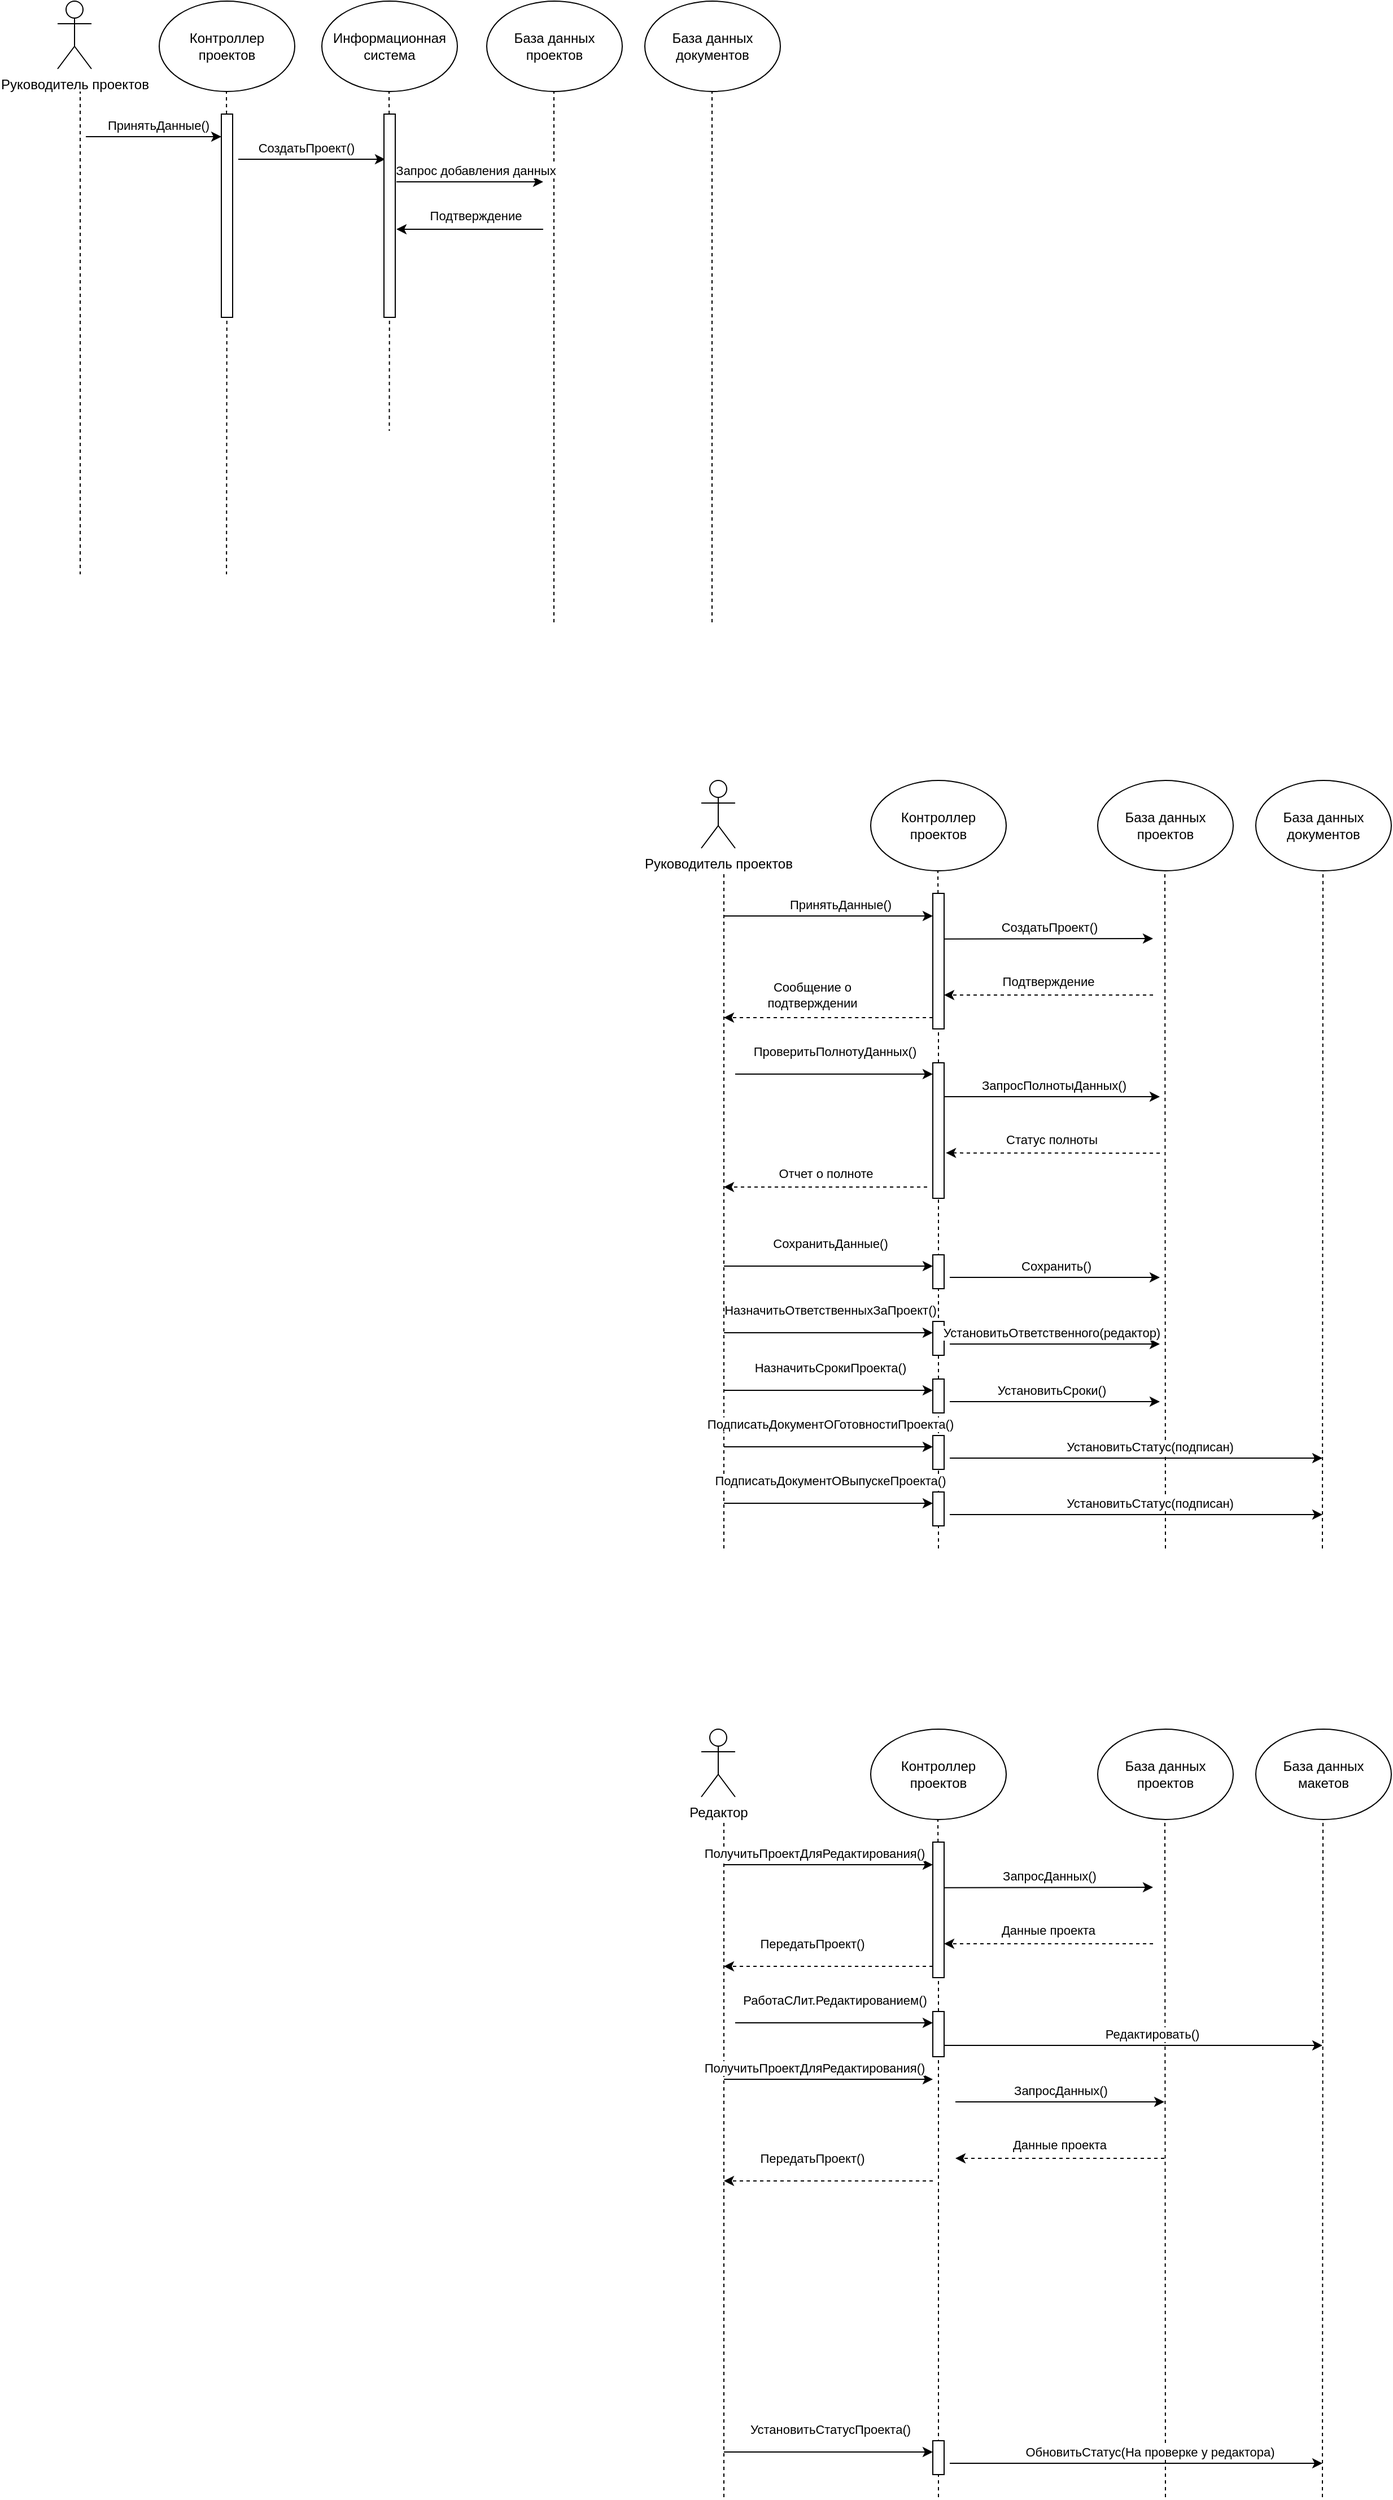 <mxfile version="28.2.8">
  <diagram name="Страница — 1" id="DvYxwW8TPpTk6Uq2UJ4M">
    <mxGraphModel dx="1226" dy="788" grid="1" gridSize="10" guides="1" tooltips="1" connect="1" arrows="1" fold="1" page="1" pageScale="1" pageWidth="827" pageHeight="1169" math="0" shadow="0">
      <root>
        <mxCell id="0" />
        <mxCell id="1" parent="0" />
        <mxCell id="XVg9VGHAfo2VBgrPnLEn-2" value="Руководитель проектов" style="shape=umlActor;verticalLabelPosition=bottom;verticalAlign=top;html=1;outlineConnect=0;" vertex="1" parent="1">
          <mxGeometry x="60" width="30" height="60" as="geometry" />
        </mxCell>
        <mxCell id="XVg9VGHAfo2VBgrPnLEn-3" value="Контроллер проектов" style="ellipse;whiteSpace=wrap;html=1;" vertex="1" parent="1">
          <mxGeometry x="150" width="120" height="80" as="geometry" />
        </mxCell>
        <mxCell id="XVg9VGHAfo2VBgrPnLEn-5" value="Информационная система" style="ellipse;whiteSpace=wrap;html=1;" vertex="1" parent="1">
          <mxGeometry x="294" width="120" height="80" as="geometry" />
        </mxCell>
        <mxCell id="XVg9VGHAfo2VBgrPnLEn-6" value="База данных проектов" style="ellipse;whiteSpace=wrap;html=1;" vertex="1" parent="1">
          <mxGeometry x="440" width="120" height="80" as="geometry" />
        </mxCell>
        <mxCell id="XVg9VGHAfo2VBgrPnLEn-8" value="" style="endArrow=none;dashed=1;html=1;rounded=0;" edge="1" parent="1">
          <mxGeometry width="50" height="50" relative="1" as="geometry">
            <mxPoint x="80" y="550" as="sourcePoint" />
            <mxPoint x="80" y="80" as="targetPoint" />
          </mxGeometry>
        </mxCell>
        <mxCell id="XVg9VGHAfo2VBgrPnLEn-9" value="" style="endArrow=none;dashed=1;html=1;rounded=0;" edge="1" parent="1" source="XVg9VGHAfo2VBgrPnLEn-21">
          <mxGeometry width="50" height="50" relative="1" as="geometry">
            <mxPoint x="209.5" y="550" as="sourcePoint" />
            <mxPoint x="209.5" y="80" as="targetPoint" />
          </mxGeometry>
        </mxCell>
        <mxCell id="XVg9VGHAfo2VBgrPnLEn-10" value="" style="endArrow=none;dashed=1;html=1;rounded=0;" edge="1" parent="1" source="XVg9VGHAfo2VBgrPnLEn-23">
          <mxGeometry width="50" height="50" relative="1" as="geometry">
            <mxPoint x="353.5" y="550" as="sourcePoint" />
            <mxPoint x="353.5" y="80" as="targetPoint" />
          </mxGeometry>
        </mxCell>
        <mxCell id="XVg9VGHAfo2VBgrPnLEn-11" value="" style="endArrow=none;dashed=1;html=1;rounded=0;" edge="1" parent="1">
          <mxGeometry width="50" height="50" relative="1" as="geometry">
            <mxPoint x="499.5" y="550" as="sourcePoint" />
            <mxPoint x="499.5" y="80" as="targetPoint" />
          </mxGeometry>
        </mxCell>
        <mxCell id="XVg9VGHAfo2VBgrPnLEn-12" value="" style="endArrow=classic;html=1;rounded=0;" edge="1" parent="1">
          <mxGeometry width="50" height="50" relative="1" as="geometry">
            <mxPoint x="85" y="120" as="sourcePoint" />
            <mxPoint x="205" y="120" as="targetPoint" />
          </mxGeometry>
        </mxCell>
        <mxCell id="XVg9VGHAfo2VBgrPnLEn-13" value="ПринятьДанные()" style="edgeLabel;html=1;align=center;verticalAlign=middle;resizable=0;points=[];" vertex="1" connectable="0" parent="XVg9VGHAfo2VBgrPnLEn-12">
          <mxGeometry x="0.212" relative="1" as="geometry">
            <mxPoint x="-9" y="-10" as="offset" />
          </mxGeometry>
        </mxCell>
        <mxCell id="XVg9VGHAfo2VBgrPnLEn-15" value="" style="endArrow=classic;html=1;rounded=0;" edge="1" parent="1">
          <mxGeometry width="50" height="50" relative="1" as="geometry">
            <mxPoint x="220" y="140" as="sourcePoint" />
            <mxPoint x="350" y="140" as="targetPoint" />
          </mxGeometry>
        </mxCell>
        <mxCell id="XVg9VGHAfo2VBgrPnLEn-16" value="СоздатьПроект()" style="edgeLabel;html=1;align=center;verticalAlign=middle;resizable=0;points=[];" vertex="1" connectable="0" parent="XVg9VGHAfo2VBgrPnLEn-15">
          <mxGeometry x="0.212" relative="1" as="geometry">
            <mxPoint x="-19" y="-10" as="offset" />
          </mxGeometry>
        </mxCell>
        <mxCell id="XVg9VGHAfo2VBgrPnLEn-17" value="" style="endArrow=classic;html=1;rounded=0;" edge="1" parent="1">
          <mxGeometry width="50" height="50" relative="1" as="geometry">
            <mxPoint x="360" y="160" as="sourcePoint" />
            <mxPoint x="490" y="160" as="targetPoint" />
          </mxGeometry>
        </mxCell>
        <mxCell id="XVg9VGHAfo2VBgrPnLEn-18" value="Запрос добавления данных" style="edgeLabel;html=1;align=center;verticalAlign=middle;resizable=0;points=[];" vertex="1" connectable="0" parent="XVg9VGHAfo2VBgrPnLEn-17">
          <mxGeometry x="0.212" relative="1" as="geometry">
            <mxPoint x="-9" y="-10" as="offset" />
          </mxGeometry>
        </mxCell>
        <mxCell id="XVg9VGHAfo2VBgrPnLEn-19" value="" style="endArrow=classic;html=1;rounded=0;" edge="1" parent="1">
          <mxGeometry width="50" height="50" relative="1" as="geometry">
            <mxPoint x="490" y="202" as="sourcePoint" />
            <mxPoint x="360" y="202" as="targetPoint" />
          </mxGeometry>
        </mxCell>
        <mxCell id="XVg9VGHAfo2VBgrPnLEn-20" value="Подтверждение" style="edgeLabel;html=1;align=center;verticalAlign=middle;resizable=0;points=[];" vertex="1" connectable="0" parent="XVg9VGHAfo2VBgrPnLEn-19">
          <mxGeometry x="0.212" relative="1" as="geometry">
            <mxPoint x="19" y="-12" as="offset" />
          </mxGeometry>
        </mxCell>
        <mxCell id="XVg9VGHAfo2VBgrPnLEn-22" value="" style="endArrow=none;dashed=1;html=1;rounded=0;" edge="1" parent="1" target="XVg9VGHAfo2VBgrPnLEn-21">
          <mxGeometry width="50" height="50" relative="1" as="geometry">
            <mxPoint x="209.5" y="550" as="sourcePoint" />
            <mxPoint x="209.5" y="80" as="targetPoint" />
          </mxGeometry>
        </mxCell>
        <mxCell id="XVg9VGHAfo2VBgrPnLEn-21" value="" style="rounded=0;whiteSpace=wrap;html=1;" vertex="1" parent="1">
          <mxGeometry x="205" y="100" width="10" height="180" as="geometry" />
        </mxCell>
        <mxCell id="XVg9VGHAfo2VBgrPnLEn-24" value="" style="endArrow=none;dashed=1;html=1;rounded=0;" edge="1" parent="1" target="XVg9VGHAfo2VBgrPnLEn-23">
          <mxGeometry width="50" height="50" relative="1" as="geometry">
            <mxPoint x="353.5" y="550" as="sourcePoint" />
            <mxPoint x="353.5" y="80" as="targetPoint" />
          </mxGeometry>
        </mxCell>
        <mxCell id="XVg9VGHAfo2VBgrPnLEn-23" value="" style="rounded=0;whiteSpace=wrap;html=1;" vertex="1" parent="1">
          <mxGeometry x="349" y="100" width="10" height="180" as="geometry" />
        </mxCell>
        <mxCell id="XVg9VGHAfo2VBgrPnLEn-26" value="База данных документов" style="ellipse;whiteSpace=wrap;html=1;" vertex="1" parent="1">
          <mxGeometry x="580" width="120" height="80" as="geometry" />
        </mxCell>
        <mxCell id="XVg9VGHAfo2VBgrPnLEn-27" value="" style="endArrow=none;dashed=1;html=1;rounded=0;" edge="1" parent="1">
          <mxGeometry width="50" height="50" relative="1" as="geometry">
            <mxPoint x="639.5" y="550" as="sourcePoint" />
            <mxPoint x="639.5" y="80" as="targetPoint" />
          </mxGeometry>
        </mxCell>
        <mxCell id="XVg9VGHAfo2VBgrPnLEn-28" value="Руководитель проектов" style="shape=umlActor;verticalLabelPosition=bottom;verticalAlign=top;html=1;outlineConnect=0;" vertex="1" parent="1">
          <mxGeometry x="630" y="690" width="30" height="60" as="geometry" />
        </mxCell>
        <mxCell id="XVg9VGHAfo2VBgrPnLEn-29" value="Контроллер проектов" style="ellipse;whiteSpace=wrap;html=1;" vertex="1" parent="1">
          <mxGeometry x="780" y="690" width="120" height="80" as="geometry" />
        </mxCell>
        <mxCell id="XVg9VGHAfo2VBgrPnLEn-31" value="База данных проектов" style="ellipse;whiteSpace=wrap;html=1;" vertex="1" parent="1">
          <mxGeometry x="981" y="690" width="120" height="80" as="geometry" />
        </mxCell>
        <mxCell id="XVg9VGHAfo2VBgrPnLEn-32" value="" style="endArrow=none;dashed=1;html=1;rounded=0;" edge="1" parent="1">
          <mxGeometry width="50" height="50" relative="1" as="geometry">
            <mxPoint x="650" y="1370" as="sourcePoint" />
            <mxPoint x="650" y="770" as="targetPoint" />
          </mxGeometry>
        </mxCell>
        <mxCell id="XVg9VGHAfo2VBgrPnLEn-33" value="" style="endArrow=none;dashed=1;html=1;rounded=0;" edge="1" parent="1" source="XVg9VGHAfo2VBgrPnLEn-45">
          <mxGeometry width="50" height="50" relative="1" as="geometry">
            <mxPoint x="839.5" y="1240" as="sourcePoint" />
            <mxPoint x="839.5" y="770" as="targetPoint" />
          </mxGeometry>
        </mxCell>
        <mxCell id="XVg9VGHAfo2VBgrPnLEn-35" value="" style="endArrow=none;dashed=1;html=1;rounded=0;" edge="1" parent="1">
          <mxGeometry width="50" height="50" relative="1" as="geometry">
            <mxPoint x="1041" y="1370" as="sourcePoint" />
            <mxPoint x="1040.5" y="770" as="targetPoint" />
          </mxGeometry>
        </mxCell>
        <mxCell id="XVg9VGHAfo2VBgrPnLEn-36" value="" style="endArrow=classic;html=1;rounded=0;" edge="1" parent="1">
          <mxGeometry width="50" height="50" relative="1" as="geometry">
            <mxPoint x="650" y="810" as="sourcePoint" />
            <mxPoint x="835" y="810" as="targetPoint" />
          </mxGeometry>
        </mxCell>
        <mxCell id="XVg9VGHAfo2VBgrPnLEn-37" value="ПринятьДанные()" style="edgeLabel;html=1;align=center;verticalAlign=middle;resizable=0;points=[];" vertex="1" connectable="0" parent="XVg9VGHAfo2VBgrPnLEn-36">
          <mxGeometry x="0.212" relative="1" as="geometry">
            <mxPoint x="-9" y="-10" as="offset" />
          </mxGeometry>
        </mxCell>
        <mxCell id="XVg9VGHAfo2VBgrPnLEn-38" value="" style="endArrow=classic;html=1;rounded=0;exitX=0.989;exitY=0.336;exitDx=0;exitDy=0;exitPerimeter=0;" edge="1" parent="1" source="XVg9VGHAfo2VBgrPnLEn-45">
          <mxGeometry width="50" height="50" relative="1" as="geometry">
            <mxPoint x="900" y="830" as="sourcePoint" />
            <mxPoint x="1030" y="830" as="targetPoint" />
          </mxGeometry>
        </mxCell>
        <mxCell id="XVg9VGHAfo2VBgrPnLEn-39" value="СоздатьПроект()" style="edgeLabel;html=1;align=center;verticalAlign=middle;resizable=0;points=[];" vertex="1" connectable="0" parent="XVg9VGHAfo2VBgrPnLEn-38">
          <mxGeometry x="0.212" relative="1" as="geometry">
            <mxPoint x="-19" y="-10" as="offset" />
          </mxGeometry>
        </mxCell>
        <mxCell id="XVg9VGHAfo2VBgrPnLEn-42" value="" style="endArrow=classic;html=1;rounded=0;dashed=1;entryX=1;entryY=0.75;entryDx=0;entryDy=0;" edge="1" parent="1" target="XVg9VGHAfo2VBgrPnLEn-45">
          <mxGeometry width="50" height="50" relative="1" as="geometry">
            <mxPoint x="1030" y="880" as="sourcePoint" />
            <mxPoint x="900" y="880" as="targetPoint" />
          </mxGeometry>
        </mxCell>
        <mxCell id="XVg9VGHAfo2VBgrPnLEn-43" value="Подтверждение" style="edgeLabel;html=1;align=center;verticalAlign=middle;resizable=0;points=[];" vertex="1" connectable="0" parent="XVg9VGHAfo2VBgrPnLEn-42">
          <mxGeometry x="0.212" relative="1" as="geometry">
            <mxPoint x="19" y="-12" as="offset" />
          </mxGeometry>
        </mxCell>
        <mxCell id="XVg9VGHAfo2VBgrPnLEn-44" value="" style="endArrow=none;dashed=1;html=1;rounded=0;" edge="1" parent="1" target="XVg9VGHAfo2VBgrPnLEn-45" source="XVg9VGHAfo2VBgrPnLEn-52">
          <mxGeometry width="50" height="50" relative="1" as="geometry">
            <mxPoint x="839.5" y="1240" as="sourcePoint" />
            <mxPoint x="839.5" y="770" as="targetPoint" />
          </mxGeometry>
        </mxCell>
        <mxCell id="XVg9VGHAfo2VBgrPnLEn-45" value="" style="rounded=0;whiteSpace=wrap;html=1;" vertex="1" parent="1">
          <mxGeometry x="835" y="790" width="10" height="120" as="geometry" />
        </mxCell>
        <mxCell id="XVg9VGHAfo2VBgrPnLEn-48" value="База данных документов" style="ellipse;whiteSpace=wrap;html=1;" vertex="1" parent="1">
          <mxGeometry x="1121" y="690" width="120" height="80" as="geometry" />
        </mxCell>
        <mxCell id="XVg9VGHAfo2VBgrPnLEn-49" value="" style="endArrow=none;dashed=1;html=1;rounded=0;" edge="1" parent="1">
          <mxGeometry width="50" height="50" relative="1" as="geometry">
            <mxPoint x="1180" y="1370" as="sourcePoint" />
            <mxPoint x="1180.5" y="770" as="targetPoint" />
          </mxGeometry>
        </mxCell>
        <mxCell id="XVg9VGHAfo2VBgrPnLEn-50" value="" style="endArrow=classic;html=1;rounded=0;" edge="1" parent="1">
          <mxGeometry width="50" height="50" relative="1" as="geometry">
            <mxPoint x="660" y="950" as="sourcePoint" />
            <mxPoint x="835" y="950" as="targetPoint" />
          </mxGeometry>
        </mxCell>
        <mxCell id="XVg9VGHAfo2VBgrPnLEn-51" value="ПроверитьПолнотуДанных()" style="edgeLabel;html=1;align=center;verticalAlign=middle;resizable=0;points=[];" vertex="1" connectable="0" parent="XVg9VGHAfo2VBgrPnLEn-50">
          <mxGeometry x="0.212" relative="1" as="geometry">
            <mxPoint x="-18" y="-20" as="offset" />
          </mxGeometry>
        </mxCell>
        <mxCell id="XVg9VGHAfo2VBgrPnLEn-53" value="" style="endArrow=none;dashed=1;html=1;rounded=0;" edge="1" parent="1" target="XVg9VGHAfo2VBgrPnLEn-52">
          <mxGeometry width="50" height="50" relative="1" as="geometry">
            <mxPoint x="840" y="1370" as="sourcePoint" />
            <mxPoint x="840" y="910" as="targetPoint" />
          </mxGeometry>
        </mxCell>
        <mxCell id="XVg9VGHAfo2VBgrPnLEn-52" value="" style="rounded=0;whiteSpace=wrap;html=1;" vertex="1" parent="1">
          <mxGeometry x="835" y="940" width="10" height="120" as="geometry" />
        </mxCell>
        <mxCell id="XVg9VGHAfo2VBgrPnLEn-54" value="" style="endArrow=classic;html=1;rounded=0;exitX=1;exitY=0.25;exitDx=0;exitDy=0;" edge="1" parent="1" source="XVg9VGHAfo2VBgrPnLEn-52">
          <mxGeometry width="50" height="50" relative="1" as="geometry">
            <mxPoint x="906" y="970" as="sourcePoint" />
            <mxPoint x="1036" y="970" as="targetPoint" />
          </mxGeometry>
        </mxCell>
        <mxCell id="XVg9VGHAfo2VBgrPnLEn-55" value="ЗапросПолнотыДанных()" style="edgeLabel;html=1;align=center;verticalAlign=middle;resizable=0;points=[];" vertex="1" connectable="0" parent="XVg9VGHAfo2VBgrPnLEn-54">
          <mxGeometry x="0.212" relative="1" as="geometry">
            <mxPoint x="-19" y="-10" as="offset" />
          </mxGeometry>
        </mxCell>
        <mxCell id="XVg9VGHAfo2VBgrPnLEn-56" value="" style="endArrow=classic;html=1;rounded=0;dashed=1;" edge="1" parent="1">
          <mxGeometry width="50" height="50" relative="1" as="geometry">
            <mxPoint x="830" y="1050" as="sourcePoint" />
            <mxPoint x="650" y="1050" as="targetPoint" />
          </mxGeometry>
        </mxCell>
        <mxCell id="XVg9VGHAfo2VBgrPnLEn-57" value="Отчет о полноте" style="edgeLabel;html=1;align=center;verticalAlign=middle;resizable=0;points=[];" vertex="1" connectable="0" parent="XVg9VGHAfo2VBgrPnLEn-56">
          <mxGeometry x="0.212" relative="1" as="geometry">
            <mxPoint x="19" y="-12" as="offset" />
          </mxGeometry>
        </mxCell>
        <mxCell id="XVg9VGHAfo2VBgrPnLEn-59" value="" style="endArrow=classic;html=1;rounded=0;dashed=1;entryX=1.158;entryY=0.665;entryDx=0;entryDy=0;entryPerimeter=0;" edge="1" parent="1" target="XVg9VGHAfo2VBgrPnLEn-52">
          <mxGeometry width="50" height="50" relative="1" as="geometry">
            <mxPoint x="1036" y="1020" as="sourcePoint" />
            <mxPoint x="906" y="1020" as="targetPoint" />
          </mxGeometry>
        </mxCell>
        <mxCell id="XVg9VGHAfo2VBgrPnLEn-60" value="Статус полноты" style="edgeLabel;html=1;align=center;verticalAlign=middle;resizable=0;points=[];" vertex="1" connectable="0" parent="XVg9VGHAfo2VBgrPnLEn-59">
          <mxGeometry x="0.212" relative="1" as="geometry">
            <mxPoint x="19" y="-12" as="offset" />
          </mxGeometry>
        </mxCell>
        <mxCell id="XVg9VGHAfo2VBgrPnLEn-61" value="" style="endArrow=classic;html=1;rounded=0;" edge="1" parent="1">
          <mxGeometry width="50" height="50" relative="1" as="geometry">
            <mxPoint x="650" y="1120" as="sourcePoint" />
            <mxPoint x="835" y="1120" as="targetPoint" />
          </mxGeometry>
        </mxCell>
        <mxCell id="XVg9VGHAfo2VBgrPnLEn-62" value="СохранитьДанные()" style="edgeLabel;html=1;align=center;verticalAlign=middle;resizable=0;points=[];" vertex="1" connectable="0" parent="XVg9VGHAfo2VBgrPnLEn-61">
          <mxGeometry x="0.212" relative="1" as="geometry">
            <mxPoint x="-18" y="-20" as="offset" />
          </mxGeometry>
        </mxCell>
        <mxCell id="XVg9VGHAfo2VBgrPnLEn-63" value="" style="rounded=0;whiteSpace=wrap;html=1;" vertex="1" parent="1">
          <mxGeometry x="835" y="1110" width="10" height="30" as="geometry" />
        </mxCell>
        <mxCell id="XVg9VGHAfo2VBgrPnLEn-64" value="" style="endArrow=classic;html=1;rounded=0;" edge="1" parent="1">
          <mxGeometry width="50" height="50" relative="1" as="geometry">
            <mxPoint x="850" y="1130" as="sourcePoint" />
            <mxPoint x="1036" y="1130" as="targetPoint" />
          </mxGeometry>
        </mxCell>
        <mxCell id="XVg9VGHAfo2VBgrPnLEn-65" value="Сохранить()" style="edgeLabel;html=1;align=center;verticalAlign=middle;resizable=0;points=[];" vertex="1" connectable="0" parent="XVg9VGHAfo2VBgrPnLEn-64">
          <mxGeometry x="0.212" relative="1" as="geometry">
            <mxPoint x="-19" y="-10" as="offset" />
          </mxGeometry>
        </mxCell>
        <mxCell id="XVg9VGHAfo2VBgrPnLEn-71" value="" style="endArrow=classic;html=1;rounded=0;dashed=1;" edge="1" parent="1">
          <mxGeometry width="50" height="50" relative="1" as="geometry">
            <mxPoint x="835" y="900" as="sourcePoint" />
            <mxPoint x="650" y="900" as="targetPoint" />
          </mxGeometry>
        </mxCell>
        <mxCell id="XVg9VGHAfo2VBgrPnLEn-72" value="Сообщение о&lt;div&gt;подтверждении&lt;/div&gt;" style="edgeLabel;html=1;align=center;verticalAlign=middle;resizable=0;points=[];" vertex="1" connectable="0" parent="XVg9VGHAfo2VBgrPnLEn-71">
          <mxGeometry x="0.212" relative="1" as="geometry">
            <mxPoint x="5" y="-20" as="offset" />
          </mxGeometry>
        </mxCell>
        <mxCell id="XVg9VGHAfo2VBgrPnLEn-75" value="" style="endArrow=classic;html=1;rounded=0;" edge="1" parent="1">
          <mxGeometry width="50" height="50" relative="1" as="geometry">
            <mxPoint x="650" y="1179" as="sourcePoint" />
            <mxPoint x="835" y="1179" as="targetPoint" />
          </mxGeometry>
        </mxCell>
        <mxCell id="XVg9VGHAfo2VBgrPnLEn-76" value="НазначитьОтветственныхЗаПроект()" style="edgeLabel;html=1;align=center;verticalAlign=middle;resizable=0;points=[];" vertex="1" connectable="0" parent="XVg9VGHAfo2VBgrPnLEn-75">
          <mxGeometry x="0.212" relative="1" as="geometry">
            <mxPoint x="-18" y="-20" as="offset" />
          </mxGeometry>
        </mxCell>
        <mxCell id="XVg9VGHAfo2VBgrPnLEn-77" value="" style="rounded=0;whiteSpace=wrap;html=1;" vertex="1" parent="1">
          <mxGeometry x="835" y="1169" width="10" height="30" as="geometry" />
        </mxCell>
        <mxCell id="XVg9VGHAfo2VBgrPnLEn-78" value="" style="endArrow=classic;html=1;rounded=0;" edge="1" parent="1">
          <mxGeometry width="50" height="50" relative="1" as="geometry">
            <mxPoint x="850" y="1189" as="sourcePoint" />
            <mxPoint x="1036" y="1189" as="targetPoint" />
          </mxGeometry>
        </mxCell>
        <mxCell id="XVg9VGHAfo2VBgrPnLEn-79" value="УстановитьОтветственного(редактор)" style="edgeLabel;html=1;align=center;verticalAlign=middle;resizable=0;points=[];" vertex="1" connectable="0" parent="XVg9VGHAfo2VBgrPnLEn-78">
          <mxGeometry x="0.212" relative="1" as="geometry">
            <mxPoint x="-23" y="-10" as="offset" />
          </mxGeometry>
        </mxCell>
        <mxCell id="XVg9VGHAfo2VBgrPnLEn-81" value="" style="endArrow=classic;html=1;rounded=0;" edge="1" parent="1">
          <mxGeometry width="50" height="50" relative="1" as="geometry">
            <mxPoint x="650" y="1230" as="sourcePoint" />
            <mxPoint x="835" y="1230" as="targetPoint" />
          </mxGeometry>
        </mxCell>
        <mxCell id="XVg9VGHAfo2VBgrPnLEn-82" value="НазначитьСрокиПроекта()" style="edgeLabel;html=1;align=center;verticalAlign=middle;resizable=0;points=[];" vertex="1" connectable="0" parent="XVg9VGHAfo2VBgrPnLEn-81">
          <mxGeometry x="0.212" relative="1" as="geometry">
            <mxPoint x="-18" y="-20" as="offset" />
          </mxGeometry>
        </mxCell>
        <mxCell id="XVg9VGHAfo2VBgrPnLEn-83" value="" style="rounded=0;whiteSpace=wrap;html=1;" vertex="1" parent="1">
          <mxGeometry x="835" y="1220" width="10" height="30" as="geometry" />
        </mxCell>
        <mxCell id="XVg9VGHAfo2VBgrPnLEn-84" value="" style="endArrow=classic;html=1;rounded=0;" edge="1" parent="1">
          <mxGeometry width="50" height="50" relative="1" as="geometry">
            <mxPoint x="850" y="1240" as="sourcePoint" />
            <mxPoint x="1036" y="1240" as="targetPoint" />
          </mxGeometry>
        </mxCell>
        <mxCell id="XVg9VGHAfo2VBgrPnLEn-85" value="УстановитьСроки()" style="edgeLabel;html=1;align=center;verticalAlign=middle;resizable=0;points=[];" vertex="1" connectable="0" parent="XVg9VGHAfo2VBgrPnLEn-84">
          <mxGeometry x="0.212" relative="1" as="geometry">
            <mxPoint x="-23" y="-10" as="offset" />
          </mxGeometry>
        </mxCell>
        <mxCell id="XVg9VGHAfo2VBgrPnLEn-87" value="" style="endArrow=classic;html=1;rounded=0;" edge="1" parent="1">
          <mxGeometry width="50" height="50" relative="1" as="geometry">
            <mxPoint x="650" y="1280" as="sourcePoint" />
            <mxPoint x="835" y="1280" as="targetPoint" />
          </mxGeometry>
        </mxCell>
        <mxCell id="XVg9VGHAfo2VBgrPnLEn-88" value="ПодписатьДокументОГотовностиПроекта()" style="edgeLabel;html=1;align=center;verticalAlign=middle;resizable=0;points=[];" vertex="1" connectable="0" parent="XVg9VGHAfo2VBgrPnLEn-87">
          <mxGeometry x="0.212" relative="1" as="geometry">
            <mxPoint x="-18" y="-20" as="offset" />
          </mxGeometry>
        </mxCell>
        <mxCell id="XVg9VGHAfo2VBgrPnLEn-89" value="" style="rounded=0;whiteSpace=wrap;html=1;" vertex="1" parent="1">
          <mxGeometry x="835" y="1270" width="10" height="30" as="geometry" />
        </mxCell>
        <mxCell id="XVg9VGHAfo2VBgrPnLEn-90" value="" style="endArrow=classic;html=1;rounded=0;" edge="1" parent="1">
          <mxGeometry width="50" height="50" relative="1" as="geometry">
            <mxPoint x="850" y="1290" as="sourcePoint" />
            <mxPoint x="1180" y="1290" as="targetPoint" />
          </mxGeometry>
        </mxCell>
        <mxCell id="XVg9VGHAfo2VBgrPnLEn-91" value="УстановитьСтатус(подписан)" style="edgeLabel;html=1;align=center;verticalAlign=middle;resizable=0;points=[];" vertex="1" connectable="0" parent="XVg9VGHAfo2VBgrPnLEn-90">
          <mxGeometry x="0.212" relative="1" as="geometry">
            <mxPoint x="-23" y="-10" as="offset" />
          </mxGeometry>
        </mxCell>
        <mxCell id="XVg9VGHAfo2VBgrPnLEn-93" value="" style="endArrow=classic;html=1;rounded=0;" edge="1" parent="1">
          <mxGeometry width="50" height="50" relative="1" as="geometry">
            <mxPoint x="650" y="1330" as="sourcePoint" />
            <mxPoint x="835" y="1330" as="targetPoint" />
          </mxGeometry>
        </mxCell>
        <mxCell id="XVg9VGHAfo2VBgrPnLEn-94" value="ПодписатьДокументОВыпускеПроекта()" style="edgeLabel;html=1;align=center;verticalAlign=middle;resizable=0;points=[];" vertex="1" connectable="0" parent="XVg9VGHAfo2VBgrPnLEn-93">
          <mxGeometry x="0.212" relative="1" as="geometry">
            <mxPoint x="-18" y="-20" as="offset" />
          </mxGeometry>
        </mxCell>
        <mxCell id="XVg9VGHAfo2VBgrPnLEn-95" value="" style="rounded=0;whiteSpace=wrap;html=1;" vertex="1" parent="1">
          <mxGeometry x="835" y="1320" width="10" height="30" as="geometry" />
        </mxCell>
        <mxCell id="XVg9VGHAfo2VBgrPnLEn-96" value="" style="endArrow=classic;html=1;rounded=0;" edge="1" parent="1">
          <mxGeometry width="50" height="50" relative="1" as="geometry">
            <mxPoint x="850" y="1340" as="sourcePoint" />
            <mxPoint x="1180" y="1340" as="targetPoint" />
          </mxGeometry>
        </mxCell>
        <mxCell id="XVg9VGHAfo2VBgrPnLEn-97" value="УстановитьСтатус(подписан)" style="edgeLabel;html=1;align=center;verticalAlign=middle;resizable=0;points=[];" vertex="1" connectable="0" parent="XVg9VGHAfo2VBgrPnLEn-96">
          <mxGeometry x="0.212" relative="1" as="geometry">
            <mxPoint x="-23" y="-10" as="offset" />
          </mxGeometry>
        </mxCell>
        <mxCell id="XVg9VGHAfo2VBgrPnLEn-98" value="Редактор" style="shape=umlActor;verticalLabelPosition=bottom;verticalAlign=top;html=1;outlineConnect=0;" vertex="1" parent="1">
          <mxGeometry x="630" y="1530" width="30" height="60" as="geometry" />
        </mxCell>
        <mxCell id="XVg9VGHAfo2VBgrPnLEn-99" value="Контроллер проектов" style="ellipse;whiteSpace=wrap;html=1;" vertex="1" parent="1">
          <mxGeometry x="780" y="1530" width="120" height="80" as="geometry" />
        </mxCell>
        <mxCell id="XVg9VGHAfo2VBgrPnLEn-100" value="База данных проектов" style="ellipse;whiteSpace=wrap;html=1;" vertex="1" parent="1">
          <mxGeometry x="981" y="1530" width="120" height="80" as="geometry" />
        </mxCell>
        <mxCell id="XVg9VGHAfo2VBgrPnLEn-101" value="" style="endArrow=none;dashed=1;html=1;rounded=0;" edge="1" parent="1">
          <mxGeometry width="50" height="50" relative="1" as="geometry">
            <mxPoint x="650" y="2210" as="sourcePoint" />
            <mxPoint x="650" y="1610" as="targetPoint" />
          </mxGeometry>
        </mxCell>
        <mxCell id="XVg9VGHAfo2VBgrPnLEn-102" value="" style="endArrow=none;dashed=1;html=1;rounded=0;" edge="1" parent="1" source="XVg9VGHAfo2VBgrPnLEn-111">
          <mxGeometry width="50" height="50" relative="1" as="geometry">
            <mxPoint x="839.5" y="2080" as="sourcePoint" />
            <mxPoint x="839.5" y="1610" as="targetPoint" />
          </mxGeometry>
        </mxCell>
        <mxCell id="XVg9VGHAfo2VBgrPnLEn-103" value="" style="endArrow=none;dashed=1;html=1;rounded=0;" edge="1" parent="1">
          <mxGeometry width="50" height="50" relative="1" as="geometry">
            <mxPoint x="1041" y="2210" as="sourcePoint" />
            <mxPoint x="1040.5" y="1610" as="targetPoint" />
          </mxGeometry>
        </mxCell>
        <mxCell id="XVg9VGHAfo2VBgrPnLEn-104" value="" style="endArrow=classic;html=1;rounded=0;" edge="1" parent="1">
          <mxGeometry width="50" height="50" relative="1" as="geometry">
            <mxPoint x="650" y="1650" as="sourcePoint" />
            <mxPoint x="835" y="1650" as="targetPoint" />
          </mxGeometry>
        </mxCell>
        <mxCell id="XVg9VGHAfo2VBgrPnLEn-105" value="ПолучитьПроектДляРедактирования()" style="edgeLabel;html=1;align=center;verticalAlign=middle;resizable=0;points=[];" vertex="1" connectable="0" parent="XVg9VGHAfo2VBgrPnLEn-104">
          <mxGeometry x="0.212" relative="1" as="geometry">
            <mxPoint x="-32" y="-10" as="offset" />
          </mxGeometry>
        </mxCell>
        <mxCell id="XVg9VGHAfo2VBgrPnLEn-106" value="" style="endArrow=classic;html=1;rounded=0;exitX=0.989;exitY=0.336;exitDx=0;exitDy=0;exitPerimeter=0;" edge="1" parent="1" source="XVg9VGHAfo2VBgrPnLEn-111">
          <mxGeometry width="50" height="50" relative="1" as="geometry">
            <mxPoint x="900" y="1670" as="sourcePoint" />
            <mxPoint x="1030" y="1670" as="targetPoint" />
          </mxGeometry>
        </mxCell>
        <mxCell id="XVg9VGHAfo2VBgrPnLEn-107" value="ЗапросДанных()" style="edgeLabel;html=1;align=center;verticalAlign=middle;resizable=0;points=[];" vertex="1" connectable="0" parent="XVg9VGHAfo2VBgrPnLEn-106">
          <mxGeometry x="0.212" relative="1" as="geometry">
            <mxPoint x="-19" y="-10" as="offset" />
          </mxGeometry>
        </mxCell>
        <mxCell id="XVg9VGHAfo2VBgrPnLEn-108" value="" style="endArrow=classic;html=1;rounded=0;dashed=1;entryX=1;entryY=0.75;entryDx=0;entryDy=0;" edge="1" parent="1" target="XVg9VGHAfo2VBgrPnLEn-111">
          <mxGeometry width="50" height="50" relative="1" as="geometry">
            <mxPoint x="1030" y="1720" as="sourcePoint" />
            <mxPoint x="900" y="1720" as="targetPoint" />
          </mxGeometry>
        </mxCell>
        <mxCell id="XVg9VGHAfo2VBgrPnLEn-109" value="Данные проекта" style="edgeLabel;html=1;align=center;verticalAlign=middle;resizable=0;points=[];" vertex="1" connectable="0" parent="XVg9VGHAfo2VBgrPnLEn-108">
          <mxGeometry x="0.212" relative="1" as="geometry">
            <mxPoint x="19" y="-12" as="offset" />
          </mxGeometry>
        </mxCell>
        <mxCell id="XVg9VGHAfo2VBgrPnLEn-110" value="" style="endArrow=none;dashed=1;html=1;rounded=0;" edge="1" parent="1" source="XVg9VGHAfo2VBgrPnLEn-117" target="XVg9VGHAfo2VBgrPnLEn-111">
          <mxGeometry width="50" height="50" relative="1" as="geometry">
            <mxPoint x="839.5" y="2080" as="sourcePoint" />
            <mxPoint x="839.5" y="1610" as="targetPoint" />
          </mxGeometry>
        </mxCell>
        <mxCell id="XVg9VGHAfo2VBgrPnLEn-111" value="" style="rounded=0;whiteSpace=wrap;html=1;" vertex="1" parent="1">
          <mxGeometry x="835" y="1630" width="10" height="120" as="geometry" />
        </mxCell>
        <mxCell id="XVg9VGHAfo2VBgrPnLEn-112" value="База данных макетов" style="ellipse;whiteSpace=wrap;html=1;" vertex="1" parent="1">
          <mxGeometry x="1121" y="1530" width="120" height="80" as="geometry" />
        </mxCell>
        <mxCell id="XVg9VGHAfo2VBgrPnLEn-113" value="" style="endArrow=none;dashed=1;html=1;rounded=0;" edge="1" parent="1">
          <mxGeometry width="50" height="50" relative="1" as="geometry">
            <mxPoint x="1180" y="2210" as="sourcePoint" />
            <mxPoint x="1180.5" y="1610" as="targetPoint" />
          </mxGeometry>
        </mxCell>
        <mxCell id="XVg9VGHAfo2VBgrPnLEn-114" value="" style="endArrow=classic;html=1;rounded=0;" edge="1" parent="1">
          <mxGeometry width="50" height="50" relative="1" as="geometry">
            <mxPoint x="660" y="1790" as="sourcePoint" />
            <mxPoint x="835" y="1790" as="targetPoint" />
          </mxGeometry>
        </mxCell>
        <mxCell id="XVg9VGHAfo2VBgrPnLEn-115" value="РаботаСЛит.Редактированием()" style="edgeLabel;html=1;align=center;verticalAlign=middle;resizable=0;points=[];" vertex="1" connectable="0" parent="XVg9VGHAfo2VBgrPnLEn-114">
          <mxGeometry x="0.212" relative="1" as="geometry">
            <mxPoint x="-18" y="-20" as="offset" />
          </mxGeometry>
        </mxCell>
        <mxCell id="XVg9VGHAfo2VBgrPnLEn-116" value="" style="endArrow=none;dashed=1;html=1;rounded=0;" edge="1" parent="1" target="XVg9VGHAfo2VBgrPnLEn-117">
          <mxGeometry width="50" height="50" relative="1" as="geometry">
            <mxPoint x="840" y="2210" as="sourcePoint" />
            <mxPoint x="840" y="1750" as="targetPoint" />
          </mxGeometry>
        </mxCell>
        <mxCell id="XVg9VGHAfo2VBgrPnLEn-117" value="" style="rounded=0;whiteSpace=wrap;html=1;" vertex="1" parent="1">
          <mxGeometry x="835" y="1780" width="10" height="40" as="geometry" />
        </mxCell>
        <mxCell id="XVg9VGHAfo2VBgrPnLEn-118" value="" style="endArrow=classic;html=1;rounded=0;exitX=1;exitY=0.75;exitDx=0;exitDy=0;" edge="1" parent="1" source="XVg9VGHAfo2VBgrPnLEn-117">
          <mxGeometry width="50" height="50" relative="1" as="geometry">
            <mxPoint x="906" y="1810" as="sourcePoint" />
            <mxPoint x="1180" y="1810" as="targetPoint" />
          </mxGeometry>
        </mxCell>
        <mxCell id="XVg9VGHAfo2VBgrPnLEn-119" value="Редактировать()" style="edgeLabel;html=1;align=center;verticalAlign=middle;resizable=0;points=[];" vertex="1" connectable="0" parent="XVg9VGHAfo2VBgrPnLEn-118">
          <mxGeometry x="0.212" relative="1" as="geometry">
            <mxPoint x="-19" y="-10" as="offset" />
          </mxGeometry>
        </mxCell>
        <mxCell id="XVg9VGHAfo2VBgrPnLEn-129" value="" style="endArrow=classic;html=1;rounded=0;dashed=1;" edge="1" parent="1">
          <mxGeometry width="50" height="50" relative="1" as="geometry">
            <mxPoint x="835" y="1740" as="sourcePoint" />
            <mxPoint x="650" y="1740" as="targetPoint" />
          </mxGeometry>
        </mxCell>
        <mxCell id="XVg9VGHAfo2VBgrPnLEn-130" value="ПередатьПроект()" style="edgeLabel;html=1;align=center;verticalAlign=middle;resizable=0;points=[];" vertex="1" connectable="0" parent="XVg9VGHAfo2VBgrPnLEn-129">
          <mxGeometry x="0.212" relative="1" as="geometry">
            <mxPoint x="5" y="-20" as="offset" />
          </mxGeometry>
        </mxCell>
        <mxCell id="XVg9VGHAfo2VBgrPnLEn-146" value="" style="endArrow=classic;html=1;rounded=0;" edge="1" parent="1">
          <mxGeometry width="50" height="50" relative="1" as="geometry">
            <mxPoint x="650" y="2170" as="sourcePoint" />
            <mxPoint x="835" y="2170" as="targetPoint" />
          </mxGeometry>
        </mxCell>
        <mxCell id="XVg9VGHAfo2VBgrPnLEn-147" value="УстановитьСтатусПроекта()" style="edgeLabel;html=1;align=center;verticalAlign=middle;resizable=0;points=[];" vertex="1" connectable="0" parent="XVg9VGHAfo2VBgrPnLEn-146">
          <mxGeometry x="0.212" relative="1" as="geometry">
            <mxPoint x="-18" y="-20" as="offset" />
          </mxGeometry>
        </mxCell>
        <mxCell id="XVg9VGHAfo2VBgrPnLEn-148" value="" style="rounded=0;whiteSpace=wrap;html=1;" vertex="1" parent="1">
          <mxGeometry x="835" y="2160" width="10" height="30" as="geometry" />
        </mxCell>
        <mxCell id="XVg9VGHAfo2VBgrPnLEn-149" value="" style="endArrow=classic;html=1;rounded=0;" edge="1" parent="1">
          <mxGeometry width="50" height="50" relative="1" as="geometry">
            <mxPoint x="850" y="2180" as="sourcePoint" />
            <mxPoint x="1180" y="2180" as="targetPoint" />
          </mxGeometry>
        </mxCell>
        <mxCell id="XVg9VGHAfo2VBgrPnLEn-150" value="ОбновитьСтатус(На проверке у редактора)" style="edgeLabel;html=1;align=center;verticalAlign=middle;resizable=0;points=[];" vertex="1" connectable="0" parent="XVg9VGHAfo2VBgrPnLEn-149">
          <mxGeometry x="0.212" relative="1" as="geometry">
            <mxPoint x="-23" y="-10" as="offset" />
          </mxGeometry>
        </mxCell>
        <mxCell id="XVg9VGHAfo2VBgrPnLEn-151" value="" style="endArrow=classic;html=1;rounded=0;" edge="1" parent="1">
          <mxGeometry width="50" height="50" relative="1" as="geometry">
            <mxPoint x="650" y="1840" as="sourcePoint" />
            <mxPoint x="835" y="1840" as="targetPoint" />
          </mxGeometry>
        </mxCell>
        <mxCell id="XVg9VGHAfo2VBgrPnLEn-152" value="ПолучитьПроектДляРедактирования()" style="edgeLabel;html=1;align=center;verticalAlign=middle;resizable=0;points=[];" vertex="1" connectable="0" parent="XVg9VGHAfo2VBgrPnLEn-151">
          <mxGeometry x="0.212" relative="1" as="geometry">
            <mxPoint x="-32" y="-10" as="offset" />
          </mxGeometry>
        </mxCell>
        <mxCell id="XVg9VGHAfo2VBgrPnLEn-153" value="" style="endArrow=classic;html=1;rounded=0;exitX=0.989;exitY=0.336;exitDx=0;exitDy=0;exitPerimeter=0;" edge="1" parent="1">
          <mxGeometry width="50" height="50" relative="1" as="geometry">
            <mxPoint x="855" y="1860" as="sourcePoint" />
            <mxPoint x="1040" y="1860" as="targetPoint" />
          </mxGeometry>
        </mxCell>
        <mxCell id="XVg9VGHAfo2VBgrPnLEn-154" value="ЗапросДанных()" style="edgeLabel;html=1;align=center;verticalAlign=middle;resizable=0;points=[];" vertex="1" connectable="0" parent="XVg9VGHAfo2VBgrPnLEn-153">
          <mxGeometry x="0.212" relative="1" as="geometry">
            <mxPoint x="-19" y="-10" as="offset" />
          </mxGeometry>
        </mxCell>
        <mxCell id="XVg9VGHAfo2VBgrPnLEn-155" value="" style="endArrow=classic;html=1;rounded=0;dashed=1;entryX=1;entryY=0.75;entryDx=0;entryDy=0;" edge="1" parent="1">
          <mxGeometry width="50" height="50" relative="1" as="geometry">
            <mxPoint x="1040" y="1910" as="sourcePoint" />
            <mxPoint x="855" y="1910" as="targetPoint" />
          </mxGeometry>
        </mxCell>
        <mxCell id="XVg9VGHAfo2VBgrPnLEn-156" value="Данные проекта" style="edgeLabel;html=1;align=center;verticalAlign=middle;resizable=0;points=[];" vertex="1" connectable="0" parent="XVg9VGHAfo2VBgrPnLEn-155">
          <mxGeometry x="0.212" relative="1" as="geometry">
            <mxPoint x="19" y="-12" as="offset" />
          </mxGeometry>
        </mxCell>
        <mxCell id="XVg9VGHAfo2VBgrPnLEn-157" value="" style="endArrow=classic;html=1;rounded=0;dashed=1;" edge="1" parent="1">
          <mxGeometry width="50" height="50" relative="1" as="geometry">
            <mxPoint x="835" y="1930" as="sourcePoint" />
            <mxPoint x="650" y="1930" as="targetPoint" />
          </mxGeometry>
        </mxCell>
        <mxCell id="XVg9VGHAfo2VBgrPnLEn-158" value="ПередатьПроект()" style="edgeLabel;html=1;align=center;verticalAlign=middle;resizable=0;points=[];" vertex="1" connectable="0" parent="XVg9VGHAfo2VBgrPnLEn-157">
          <mxGeometry x="0.212" relative="1" as="geometry">
            <mxPoint x="5" y="-20" as="offset" />
          </mxGeometry>
        </mxCell>
      </root>
    </mxGraphModel>
  </diagram>
</mxfile>
